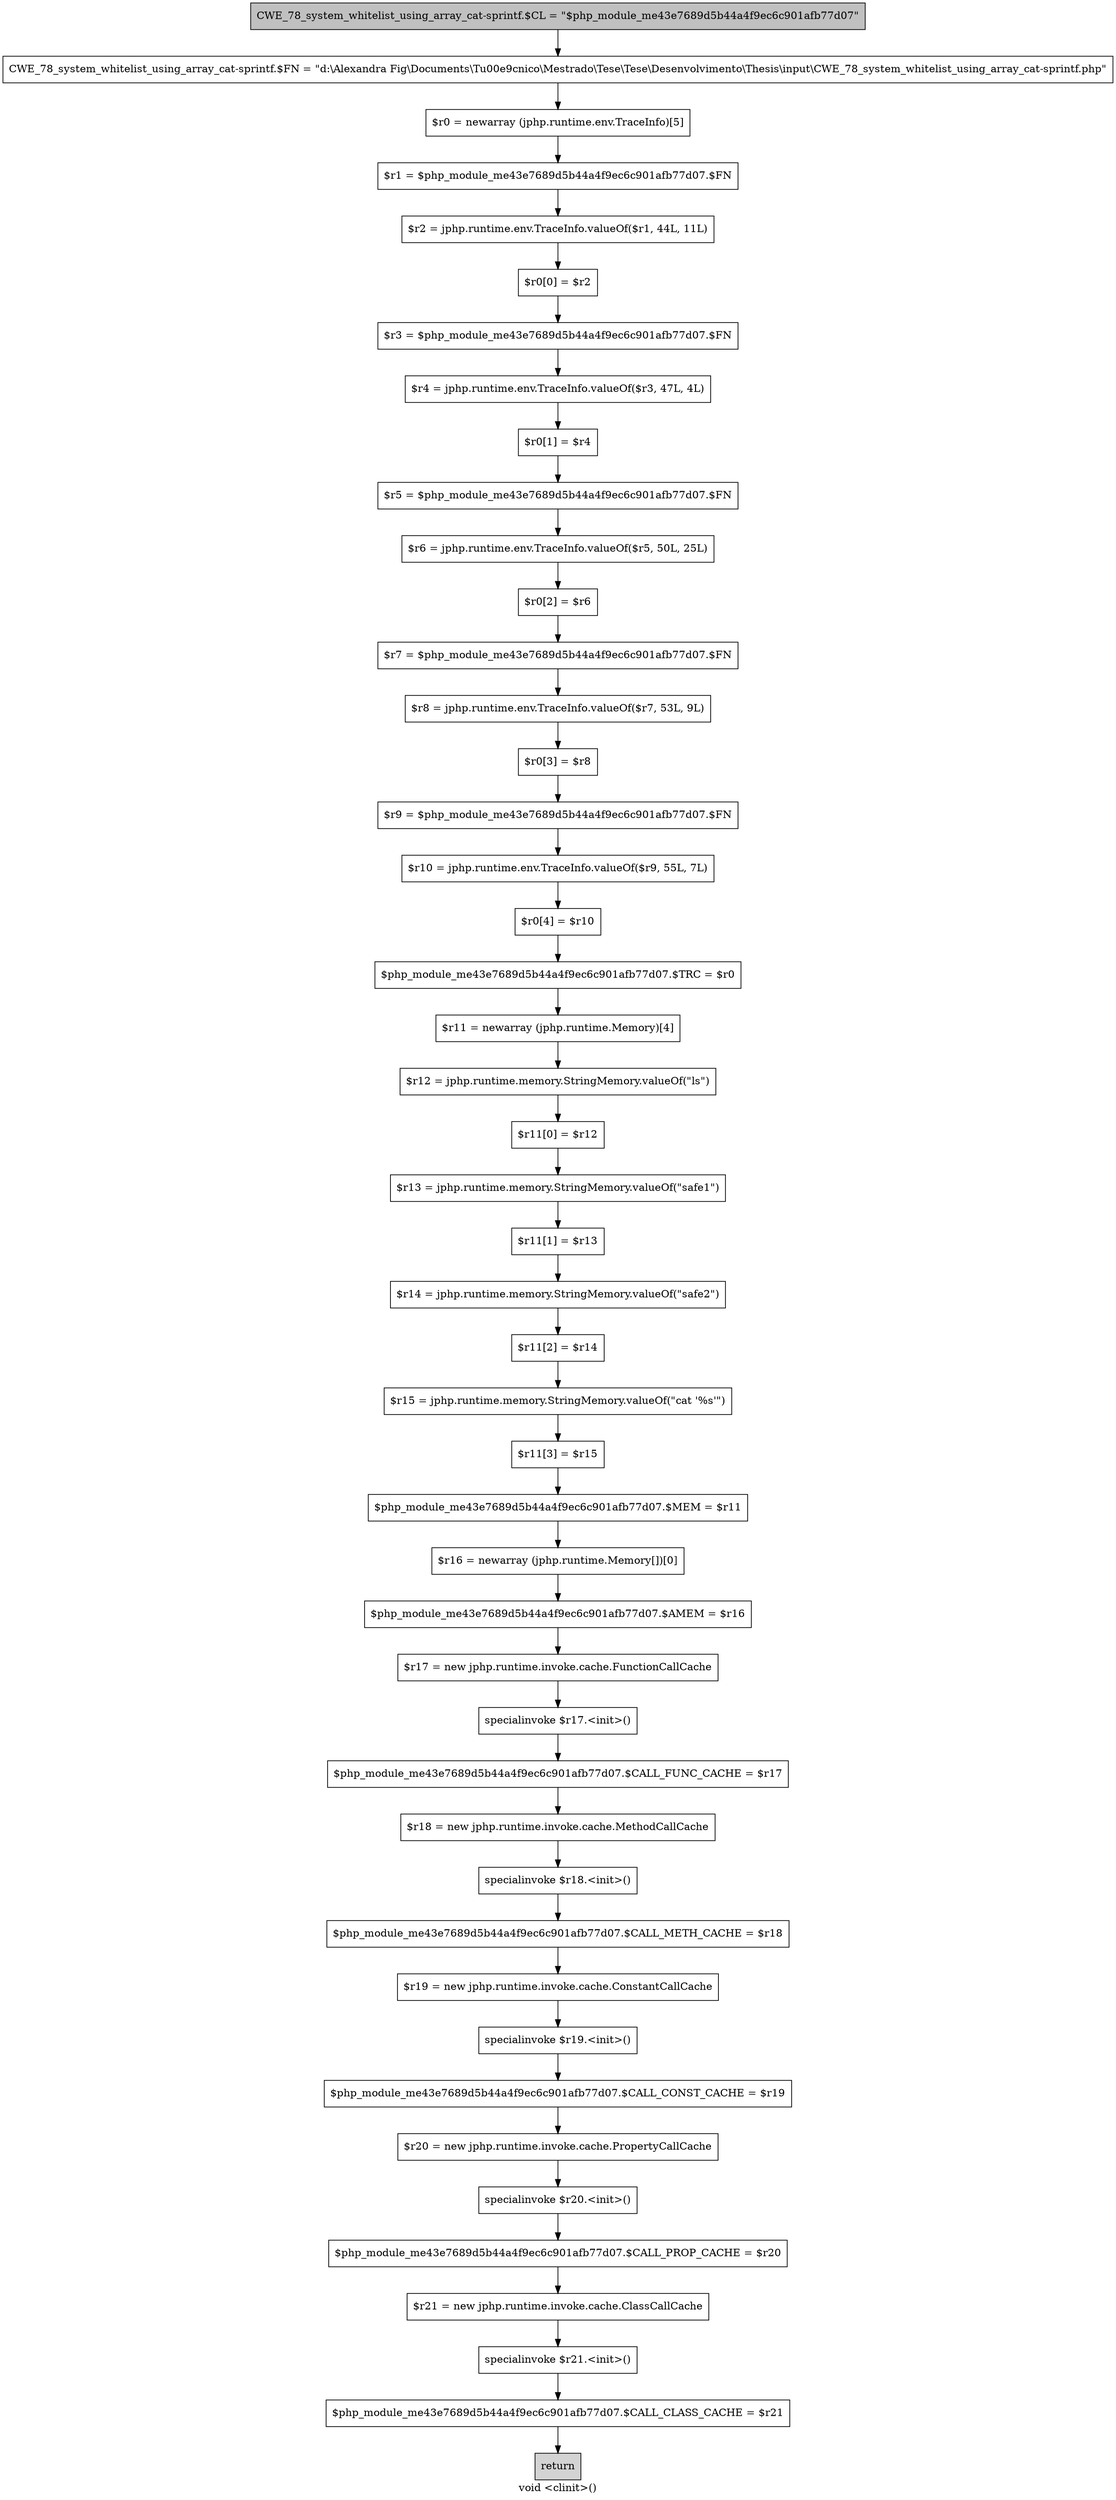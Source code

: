 digraph "void <clinit>()" {
    label="void <clinit>()";
    node [shape=box];
    "0" [style=filled,fillcolor=gray,label="CWE_78_system_whitelist_using_array_cat-sprintf.$CL = \"$php_module_me43e7689d5b44a4f9ec6c901afb77d07\"",];
    "1" [label="CWE_78_system_whitelist_using_array_cat-sprintf.$FN = \"d:\\Alexandra Fig\\Documents\\T\u00e9cnico\\Mestrado\\Tese\\Tese\\Desenvolvimento\\Thesis\\input\\CWE_78_system_whitelist_using_array_cat-sprintf.php\"",];
    "0"->"1";
    "2" [label="$r0 = newarray (jphp.runtime.env.TraceInfo)[5]",];
    "1"->"2";
    "3" [label="$r1 = $php_module_me43e7689d5b44a4f9ec6c901afb77d07.$FN",];
    "2"->"3";
    "4" [label="$r2 = jphp.runtime.env.TraceInfo.valueOf($r1, 44L, 11L)",];
    "3"->"4";
    "5" [label="$r0[0] = $r2",];
    "4"->"5";
    "6" [label="$r3 = $php_module_me43e7689d5b44a4f9ec6c901afb77d07.$FN",];
    "5"->"6";
    "7" [label="$r4 = jphp.runtime.env.TraceInfo.valueOf($r3, 47L, 4L)",];
    "6"->"7";
    "8" [label="$r0[1] = $r4",];
    "7"->"8";
    "9" [label="$r5 = $php_module_me43e7689d5b44a4f9ec6c901afb77d07.$FN",];
    "8"->"9";
    "10" [label="$r6 = jphp.runtime.env.TraceInfo.valueOf($r5, 50L, 25L)",];
    "9"->"10";
    "11" [label="$r0[2] = $r6",];
    "10"->"11";
    "12" [label="$r7 = $php_module_me43e7689d5b44a4f9ec6c901afb77d07.$FN",];
    "11"->"12";
    "13" [label="$r8 = jphp.runtime.env.TraceInfo.valueOf($r7, 53L, 9L)",];
    "12"->"13";
    "14" [label="$r0[3] = $r8",];
    "13"->"14";
    "15" [label="$r9 = $php_module_me43e7689d5b44a4f9ec6c901afb77d07.$FN",];
    "14"->"15";
    "16" [label="$r10 = jphp.runtime.env.TraceInfo.valueOf($r9, 55L, 7L)",];
    "15"->"16";
    "17" [label="$r0[4] = $r10",];
    "16"->"17";
    "18" [label="$php_module_me43e7689d5b44a4f9ec6c901afb77d07.$TRC = $r0",];
    "17"->"18";
    "19" [label="$r11 = newarray (jphp.runtime.Memory)[4]",];
    "18"->"19";
    "20" [label="$r12 = jphp.runtime.memory.StringMemory.valueOf(\"ls\")",];
    "19"->"20";
    "21" [label="$r11[0] = $r12",];
    "20"->"21";
    "22" [label="$r13 = jphp.runtime.memory.StringMemory.valueOf(\"safe1\")",];
    "21"->"22";
    "23" [label="$r11[1] = $r13",];
    "22"->"23";
    "24" [label="$r14 = jphp.runtime.memory.StringMemory.valueOf(\"safe2\")",];
    "23"->"24";
    "25" [label="$r11[2] = $r14",];
    "24"->"25";
    "26" [label="$r15 = jphp.runtime.memory.StringMemory.valueOf(\"cat \'%s\'\")",];
    "25"->"26";
    "27" [label="$r11[3] = $r15",];
    "26"->"27";
    "28" [label="$php_module_me43e7689d5b44a4f9ec6c901afb77d07.$MEM = $r11",];
    "27"->"28";
    "29" [label="$r16 = newarray (jphp.runtime.Memory[])[0]",];
    "28"->"29";
    "30" [label="$php_module_me43e7689d5b44a4f9ec6c901afb77d07.$AMEM = $r16",];
    "29"->"30";
    "31" [label="$r17 = new jphp.runtime.invoke.cache.FunctionCallCache",];
    "30"->"31";
    "32" [label="specialinvoke $r17.<init>()",];
    "31"->"32";
    "33" [label="$php_module_me43e7689d5b44a4f9ec6c901afb77d07.$CALL_FUNC_CACHE = $r17",];
    "32"->"33";
    "34" [label="$r18 = new jphp.runtime.invoke.cache.MethodCallCache",];
    "33"->"34";
    "35" [label="specialinvoke $r18.<init>()",];
    "34"->"35";
    "36" [label="$php_module_me43e7689d5b44a4f9ec6c901afb77d07.$CALL_METH_CACHE = $r18",];
    "35"->"36";
    "37" [label="$r19 = new jphp.runtime.invoke.cache.ConstantCallCache",];
    "36"->"37";
    "38" [label="specialinvoke $r19.<init>()",];
    "37"->"38";
    "39" [label="$php_module_me43e7689d5b44a4f9ec6c901afb77d07.$CALL_CONST_CACHE = $r19",];
    "38"->"39";
    "40" [label="$r20 = new jphp.runtime.invoke.cache.PropertyCallCache",];
    "39"->"40";
    "41" [label="specialinvoke $r20.<init>()",];
    "40"->"41";
    "42" [label="$php_module_me43e7689d5b44a4f9ec6c901afb77d07.$CALL_PROP_CACHE = $r20",];
    "41"->"42";
    "43" [label="$r21 = new jphp.runtime.invoke.cache.ClassCallCache",];
    "42"->"43";
    "44" [label="specialinvoke $r21.<init>()",];
    "43"->"44";
    "45" [label="$php_module_me43e7689d5b44a4f9ec6c901afb77d07.$CALL_CLASS_CACHE = $r21",];
    "44"->"45";
    "46" [style=filled,fillcolor=lightgray,label="return",];
    "45"->"46";
}
